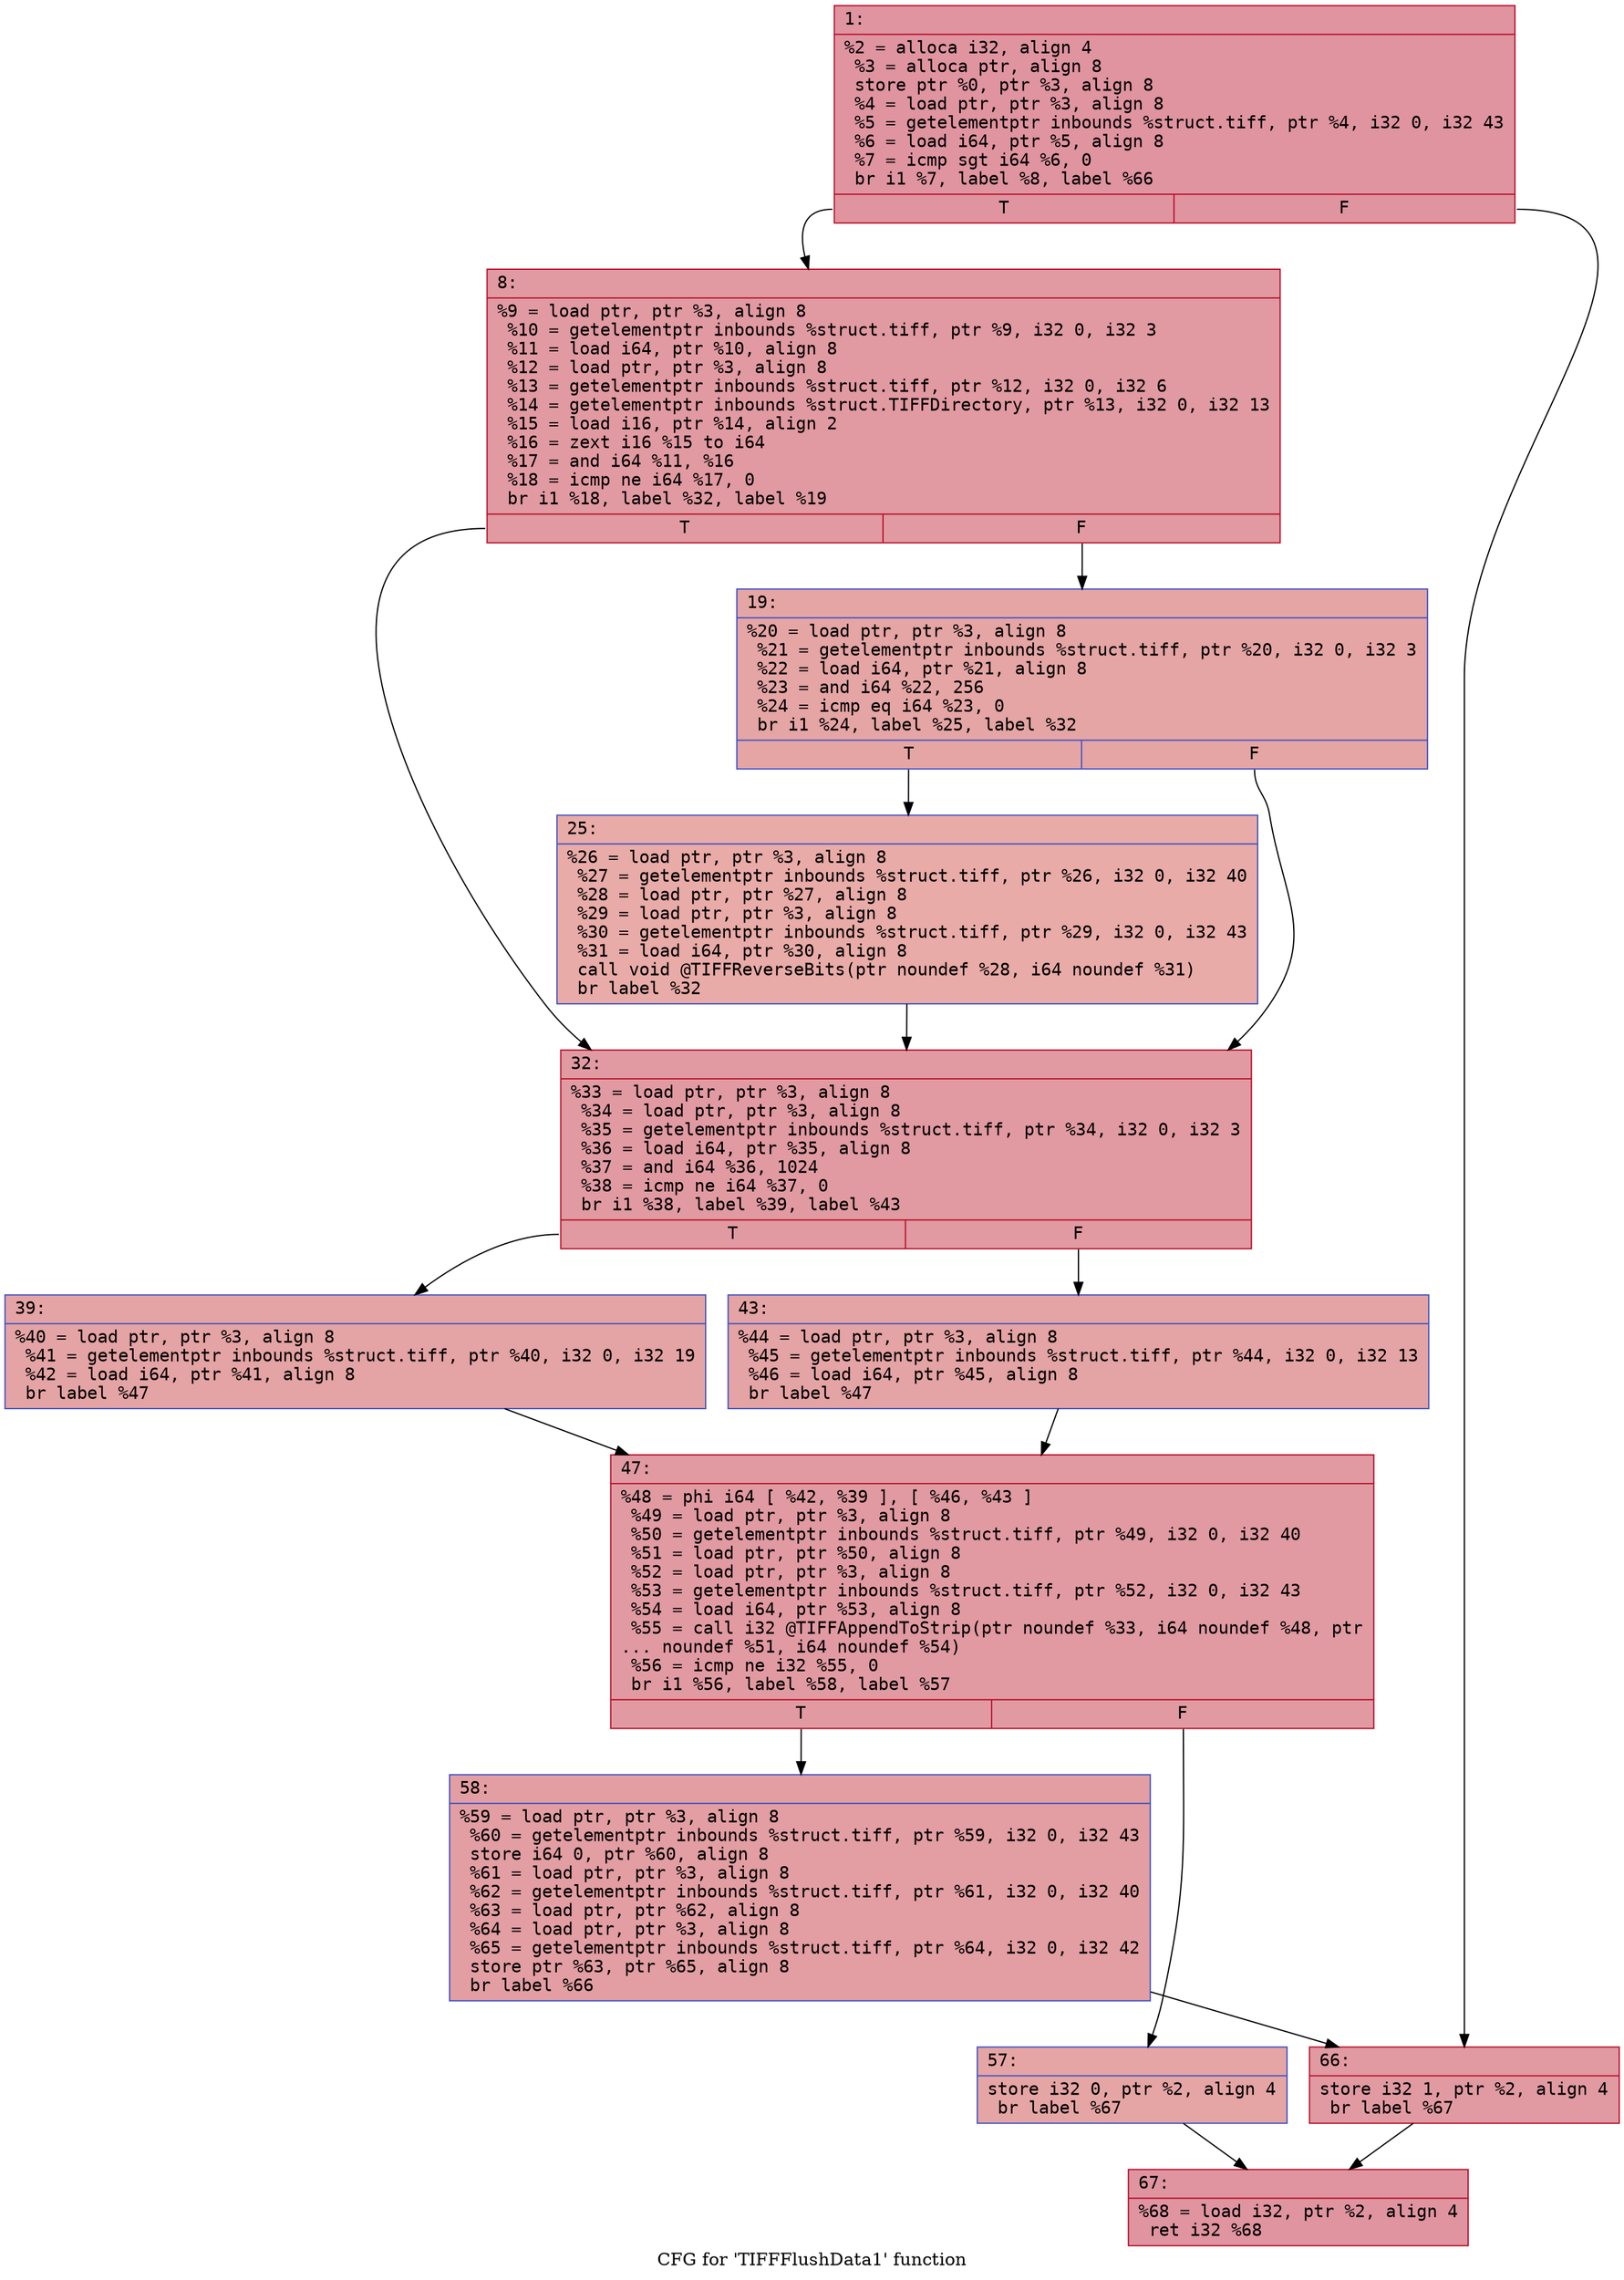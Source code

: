 digraph "CFG for 'TIFFFlushData1' function" {
	label="CFG for 'TIFFFlushData1' function";

	Node0x6000024393b0 [shape=record,color="#b70d28ff", style=filled, fillcolor="#b70d2870" fontname="Courier",label="{1:\l|  %2 = alloca i32, align 4\l  %3 = alloca ptr, align 8\l  store ptr %0, ptr %3, align 8\l  %4 = load ptr, ptr %3, align 8\l  %5 = getelementptr inbounds %struct.tiff, ptr %4, i32 0, i32 43\l  %6 = load i64, ptr %5, align 8\l  %7 = icmp sgt i64 %6, 0\l  br i1 %7, label %8, label %66\l|{<s0>T|<s1>F}}"];
	Node0x6000024393b0:s0 -> Node0x600002439770[tooltip="1 -> 8\nProbability 62.50%" ];
	Node0x6000024393b0:s1 -> Node0x600002439a40[tooltip="1 -> 66\nProbability 37.50%" ];
	Node0x600002439770 [shape=record,color="#b70d28ff", style=filled, fillcolor="#bb1b2c70" fontname="Courier",label="{8:\l|  %9 = load ptr, ptr %3, align 8\l  %10 = getelementptr inbounds %struct.tiff, ptr %9, i32 0, i32 3\l  %11 = load i64, ptr %10, align 8\l  %12 = load ptr, ptr %3, align 8\l  %13 = getelementptr inbounds %struct.tiff, ptr %12, i32 0, i32 6\l  %14 = getelementptr inbounds %struct.TIFFDirectory, ptr %13, i32 0, i32 13\l  %15 = load i16, ptr %14, align 2\l  %16 = zext i16 %15 to i64\l  %17 = and i64 %11, %16\l  %18 = icmp ne i64 %17, 0\l  br i1 %18, label %32, label %19\l|{<s0>T|<s1>F}}"];
	Node0x600002439770:s0 -> Node0x600002439860[tooltip="8 -> 32\nProbability 62.50%" ];
	Node0x600002439770:s1 -> Node0x6000024397c0[tooltip="8 -> 19\nProbability 37.50%" ];
	Node0x6000024397c0 [shape=record,color="#3d50c3ff", style=filled, fillcolor="#c5333470" fontname="Courier",label="{19:\l|  %20 = load ptr, ptr %3, align 8\l  %21 = getelementptr inbounds %struct.tiff, ptr %20, i32 0, i32 3\l  %22 = load i64, ptr %21, align 8\l  %23 = and i64 %22, 256\l  %24 = icmp eq i64 %23, 0\l  br i1 %24, label %25, label %32\l|{<s0>T|<s1>F}}"];
	Node0x6000024397c0:s0 -> Node0x600002439810[tooltip="19 -> 25\nProbability 50.00%" ];
	Node0x6000024397c0:s1 -> Node0x600002439860[tooltip="19 -> 32\nProbability 50.00%" ];
	Node0x600002439810 [shape=record,color="#3d50c3ff", style=filled, fillcolor="#cc403a70" fontname="Courier",label="{25:\l|  %26 = load ptr, ptr %3, align 8\l  %27 = getelementptr inbounds %struct.tiff, ptr %26, i32 0, i32 40\l  %28 = load ptr, ptr %27, align 8\l  %29 = load ptr, ptr %3, align 8\l  %30 = getelementptr inbounds %struct.tiff, ptr %29, i32 0, i32 43\l  %31 = load i64, ptr %30, align 8\l  call void @TIFFReverseBits(ptr noundef %28, i64 noundef %31)\l  br label %32\l}"];
	Node0x600002439810 -> Node0x600002439860[tooltip="25 -> 32\nProbability 100.00%" ];
	Node0x600002439860 [shape=record,color="#b70d28ff", style=filled, fillcolor="#bb1b2c70" fontname="Courier",label="{32:\l|  %33 = load ptr, ptr %3, align 8\l  %34 = load ptr, ptr %3, align 8\l  %35 = getelementptr inbounds %struct.tiff, ptr %34, i32 0, i32 3\l  %36 = load i64, ptr %35, align 8\l  %37 = and i64 %36, 1024\l  %38 = icmp ne i64 %37, 0\l  br i1 %38, label %39, label %43\l|{<s0>T|<s1>F}}"];
	Node0x600002439860:s0 -> Node0x6000024398b0[tooltip="32 -> 39\nProbability 50.00%" ];
	Node0x600002439860:s1 -> Node0x600002439900[tooltip="32 -> 43\nProbability 50.00%" ];
	Node0x6000024398b0 [shape=record,color="#3d50c3ff", style=filled, fillcolor="#c32e3170" fontname="Courier",label="{39:\l|  %40 = load ptr, ptr %3, align 8\l  %41 = getelementptr inbounds %struct.tiff, ptr %40, i32 0, i32 19\l  %42 = load i64, ptr %41, align 8\l  br label %47\l}"];
	Node0x6000024398b0 -> Node0x600002439950[tooltip="39 -> 47\nProbability 100.00%" ];
	Node0x600002439900 [shape=record,color="#3d50c3ff", style=filled, fillcolor="#c32e3170" fontname="Courier",label="{43:\l|  %44 = load ptr, ptr %3, align 8\l  %45 = getelementptr inbounds %struct.tiff, ptr %44, i32 0, i32 13\l  %46 = load i64, ptr %45, align 8\l  br label %47\l}"];
	Node0x600002439900 -> Node0x600002439950[tooltip="43 -> 47\nProbability 100.00%" ];
	Node0x600002439950 [shape=record,color="#b70d28ff", style=filled, fillcolor="#bb1b2c70" fontname="Courier",label="{47:\l|  %48 = phi i64 [ %42, %39 ], [ %46, %43 ]\l  %49 = load ptr, ptr %3, align 8\l  %50 = getelementptr inbounds %struct.tiff, ptr %49, i32 0, i32 40\l  %51 = load ptr, ptr %50, align 8\l  %52 = load ptr, ptr %3, align 8\l  %53 = getelementptr inbounds %struct.tiff, ptr %52, i32 0, i32 43\l  %54 = load i64, ptr %53, align 8\l  %55 = call i32 @TIFFAppendToStrip(ptr noundef %33, i64 noundef %48, ptr\l... noundef %51, i64 noundef %54)\l  %56 = icmp ne i32 %55, 0\l  br i1 %56, label %58, label %57\l|{<s0>T|<s1>F}}"];
	Node0x600002439950:s0 -> Node0x6000024399f0[tooltip="47 -> 58\nProbability 62.50%" ];
	Node0x600002439950:s1 -> Node0x6000024399a0[tooltip="47 -> 57\nProbability 37.50%" ];
	Node0x6000024399a0 [shape=record,color="#3d50c3ff", style=filled, fillcolor="#c5333470" fontname="Courier",label="{57:\l|  store i32 0, ptr %2, align 4\l  br label %67\l}"];
	Node0x6000024399a0 -> Node0x600002439a90[tooltip="57 -> 67\nProbability 100.00%" ];
	Node0x6000024399f0 [shape=record,color="#3d50c3ff", style=filled, fillcolor="#be242e70" fontname="Courier",label="{58:\l|  %59 = load ptr, ptr %3, align 8\l  %60 = getelementptr inbounds %struct.tiff, ptr %59, i32 0, i32 43\l  store i64 0, ptr %60, align 8\l  %61 = load ptr, ptr %3, align 8\l  %62 = getelementptr inbounds %struct.tiff, ptr %61, i32 0, i32 40\l  %63 = load ptr, ptr %62, align 8\l  %64 = load ptr, ptr %3, align 8\l  %65 = getelementptr inbounds %struct.tiff, ptr %64, i32 0, i32 42\l  store ptr %63, ptr %65, align 8\l  br label %66\l}"];
	Node0x6000024399f0 -> Node0x600002439a40[tooltip="58 -> 66\nProbability 100.00%" ];
	Node0x600002439a40 [shape=record,color="#b70d28ff", style=filled, fillcolor="#bb1b2c70" fontname="Courier",label="{66:\l|  store i32 1, ptr %2, align 4\l  br label %67\l}"];
	Node0x600002439a40 -> Node0x600002439a90[tooltip="66 -> 67\nProbability 100.00%" ];
	Node0x600002439a90 [shape=record,color="#b70d28ff", style=filled, fillcolor="#b70d2870" fontname="Courier",label="{67:\l|  %68 = load i32, ptr %2, align 4\l  ret i32 %68\l}"];
}
